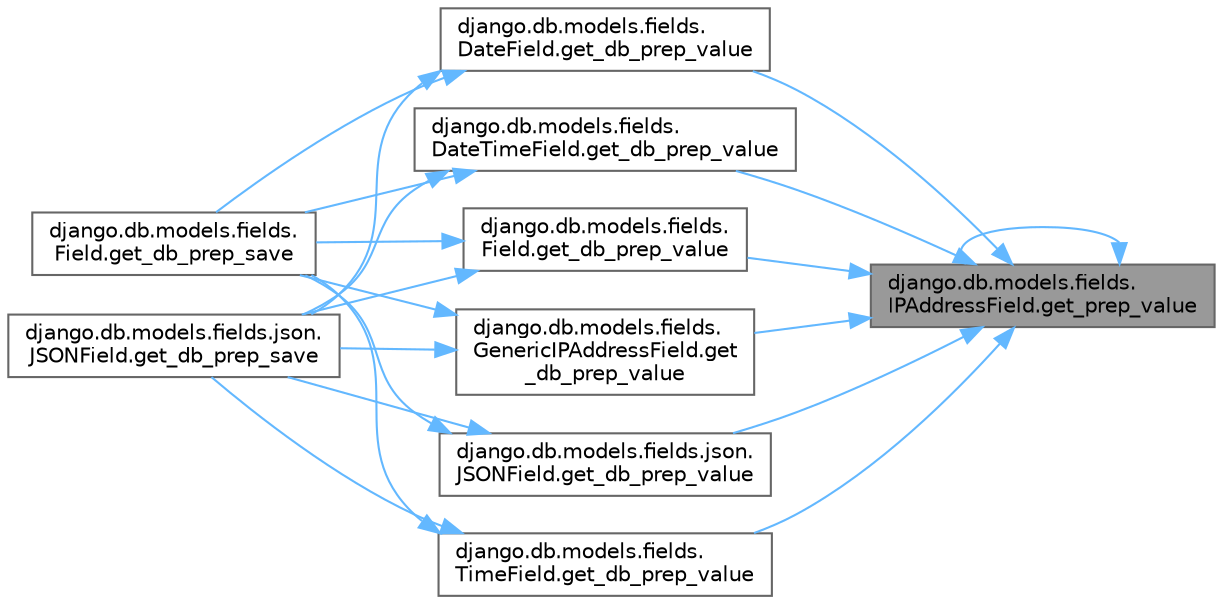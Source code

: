 digraph "django.db.models.fields.IPAddressField.get_prep_value"
{
 // LATEX_PDF_SIZE
  bgcolor="transparent";
  edge [fontname=Helvetica,fontsize=10,labelfontname=Helvetica,labelfontsize=10];
  node [fontname=Helvetica,fontsize=10,shape=box,height=0.2,width=0.4];
  rankdir="RL";
  Node1 [id="Node000001",label="django.db.models.fields.\lIPAddressField.get_prep_value",height=0.2,width=0.4,color="gray40", fillcolor="grey60", style="filled", fontcolor="black",tooltip=" "];
  Node1 -> Node2 [id="edge1_Node000001_Node000002",dir="back",color="steelblue1",style="solid",tooltip=" "];
  Node2 [id="Node000002",label="django.db.models.fields.\lDateField.get_db_prep_value",height=0.2,width=0.4,color="grey40", fillcolor="white", style="filled",URL="$classdjango_1_1db_1_1models_1_1fields_1_1_date_field.html#ad6d292b396a9f068e57a55dbcce353aa",tooltip=" "];
  Node2 -> Node3 [id="edge2_Node000002_Node000003",dir="back",color="steelblue1",style="solid",tooltip=" "];
  Node3 [id="Node000003",label="django.db.models.fields.\lField.get_db_prep_save",height=0.2,width=0.4,color="grey40", fillcolor="white", style="filled",URL="$classdjango_1_1db_1_1models_1_1fields_1_1_field.html#a6ffbf587320e79a62a40af031183c2f2",tooltip=" "];
  Node2 -> Node4 [id="edge3_Node000002_Node000004",dir="back",color="steelblue1",style="solid",tooltip=" "];
  Node4 [id="Node000004",label="django.db.models.fields.json.\lJSONField.get_db_prep_save",height=0.2,width=0.4,color="grey40", fillcolor="white", style="filled",URL="$classdjango_1_1db_1_1models_1_1fields_1_1json_1_1_j_s_o_n_field.html#ab7a67887e20c9c31871531e607b2a133",tooltip=" "];
  Node1 -> Node5 [id="edge4_Node000001_Node000005",dir="back",color="steelblue1",style="solid",tooltip=" "];
  Node5 [id="Node000005",label="django.db.models.fields.\lDateTimeField.get_db_prep_value",height=0.2,width=0.4,color="grey40", fillcolor="white", style="filled",URL="$classdjango_1_1db_1_1models_1_1fields_1_1_date_time_field.html#ace937a98f687ea3399d88de4eddec0b8",tooltip=" "];
  Node5 -> Node3 [id="edge5_Node000005_Node000003",dir="back",color="steelblue1",style="solid",tooltip=" "];
  Node5 -> Node4 [id="edge6_Node000005_Node000004",dir="back",color="steelblue1",style="solid",tooltip=" "];
  Node1 -> Node6 [id="edge7_Node000001_Node000006",dir="back",color="steelblue1",style="solid",tooltip=" "];
  Node6 [id="Node000006",label="django.db.models.fields.\lField.get_db_prep_value",height=0.2,width=0.4,color="grey40", fillcolor="white", style="filled",URL="$classdjango_1_1db_1_1models_1_1fields_1_1_field.html#a27b39e33c87cb9d48a2cc249a66459c3",tooltip=" "];
  Node6 -> Node3 [id="edge8_Node000006_Node000003",dir="back",color="steelblue1",style="solid",tooltip=" "];
  Node6 -> Node4 [id="edge9_Node000006_Node000004",dir="back",color="steelblue1",style="solid",tooltip=" "];
  Node1 -> Node7 [id="edge10_Node000001_Node000007",dir="back",color="steelblue1",style="solid",tooltip=" "];
  Node7 [id="Node000007",label="django.db.models.fields.\lGenericIPAddressField.get\l_db_prep_value",height=0.2,width=0.4,color="grey40", fillcolor="white", style="filled",URL="$classdjango_1_1db_1_1models_1_1fields_1_1_generic_i_p_address_field.html#a0833bb7fa4f729102000a775edc0f4a9",tooltip=" "];
  Node7 -> Node3 [id="edge11_Node000007_Node000003",dir="back",color="steelblue1",style="solid",tooltip=" "];
  Node7 -> Node4 [id="edge12_Node000007_Node000004",dir="back",color="steelblue1",style="solid",tooltip=" "];
  Node1 -> Node8 [id="edge13_Node000001_Node000008",dir="back",color="steelblue1",style="solid",tooltip=" "];
  Node8 [id="Node000008",label="django.db.models.fields.json.\lJSONField.get_db_prep_value",height=0.2,width=0.4,color="grey40", fillcolor="white", style="filled",URL="$classdjango_1_1db_1_1models_1_1fields_1_1json_1_1_j_s_o_n_field.html#ad89498c756bc8ae7f6e98ca5b7eb5184",tooltip=" "];
  Node8 -> Node3 [id="edge14_Node000008_Node000003",dir="back",color="steelblue1",style="solid",tooltip=" "];
  Node8 -> Node4 [id="edge15_Node000008_Node000004",dir="back",color="steelblue1",style="solid",tooltip=" "];
  Node1 -> Node9 [id="edge16_Node000001_Node000009",dir="back",color="steelblue1",style="solid",tooltip=" "];
  Node9 [id="Node000009",label="django.db.models.fields.\lTimeField.get_db_prep_value",height=0.2,width=0.4,color="grey40", fillcolor="white", style="filled",URL="$classdjango_1_1db_1_1models_1_1fields_1_1_time_field.html#ac736cd2c62828e3dbee00ff6bae39e84",tooltip=" "];
  Node9 -> Node3 [id="edge17_Node000009_Node000003",dir="back",color="steelblue1",style="solid",tooltip=" "];
  Node9 -> Node4 [id="edge18_Node000009_Node000004",dir="back",color="steelblue1",style="solid",tooltip=" "];
  Node1 -> Node1 [id="edge19_Node000001_Node000001",dir="back",color="steelblue1",style="solid",tooltip=" "];
}
